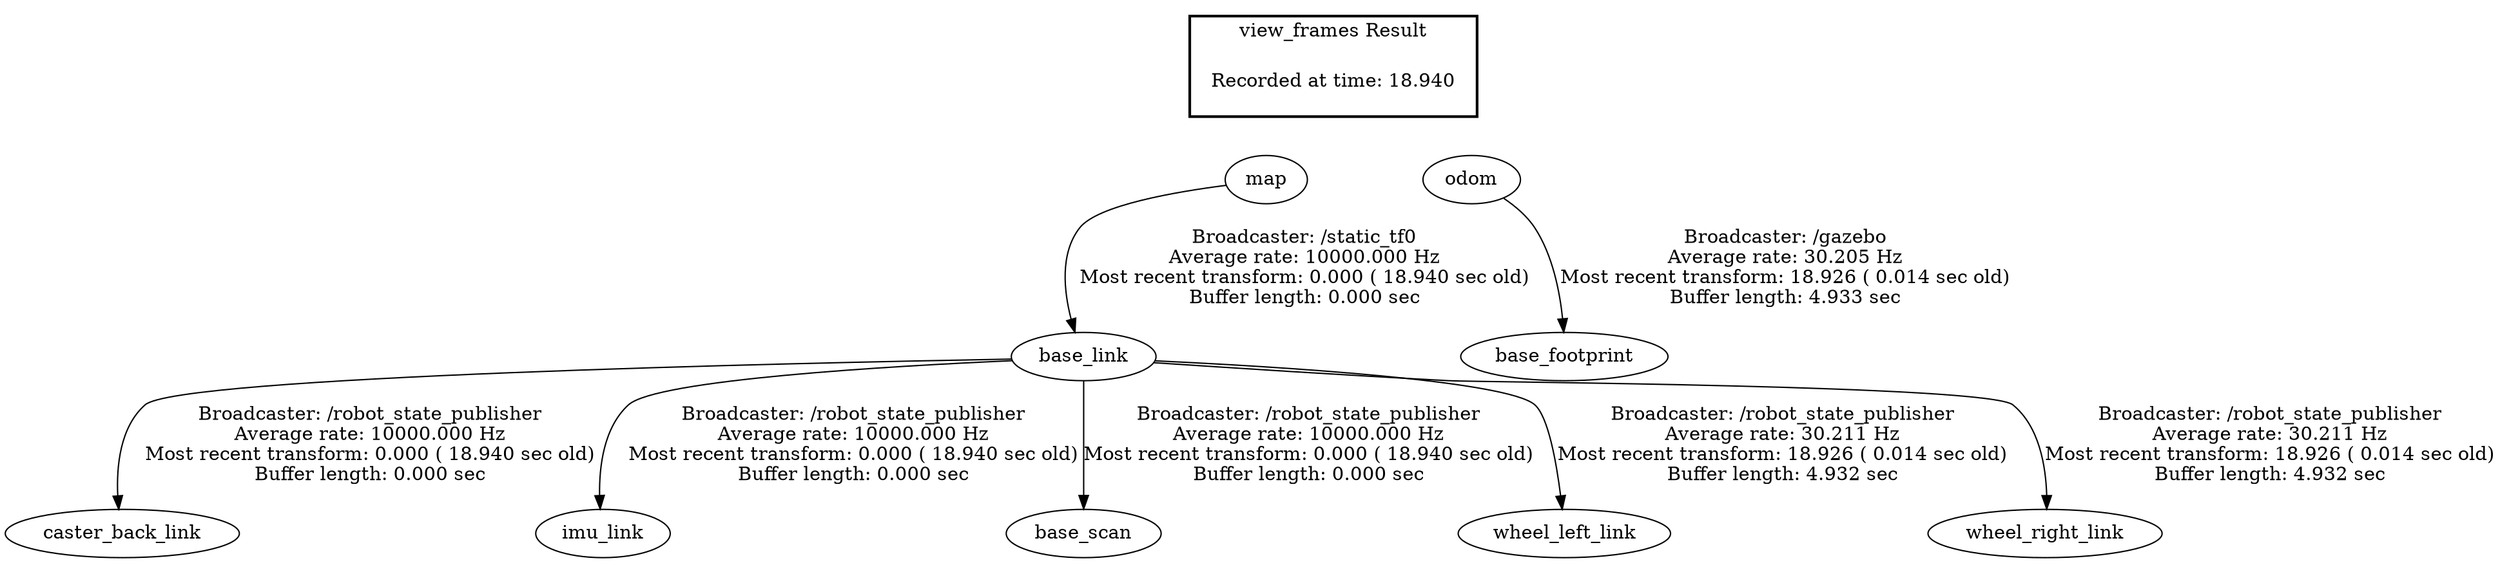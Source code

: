 digraph G {
"map" -> "base_link"[label="Broadcaster: /static_tf0\nAverage rate: 10000.000 Hz\nMost recent transform: 0.000 ( 18.940 sec old)\nBuffer length: 0.000 sec\n"];
"odom" -> "base_footprint"[label="Broadcaster: /gazebo\nAverage rate: 30.205 Hz\nMost recent transform: 18.926 ( 0.014 sec old)\nBuffer length: 4.933 sec\n"];
"base_link" -> "caster_back_link"[label="Broadcaster: /robot_state_publisher\nAverage rate: 10000.000 Hz\nMost recent transform: 0.000 ( 18.940 sec old)\nBuffer length: 0.000 sec\n"];
"base_link" -> "imu_link"[label="Broadcaster: /robot_state_publisher\nAverage rate: 10000.000 Hz\nMost recent transform: 0.000 ( 18.940 sec old)\nBuffer length: 0.000 sec\n"];
"base_link" -> "base_scan"[label="Broadcaster: /robot_state_publisher\nAverage rate: 10000.000 Hz\nMost recent transform: 0.000 ( 18.940 sec old)\nBuffer length: 0.000 sec\n"];
"base_link" -> "wheel_left_link"[label="Broadcaster: /robot_state_publisher\nAverage rate: 30.211 Hz\nMost recent transform: 18.926 ( 0.014 sec old)\nBuffer length: 4.932 sec\n"];
"base_link" -> "wheel_right_link"[label="Broadcaster: /robot_state_publisher\nAverage rate: 30.211 Hz\nMost recent transform: 18.926 ( 0.014 sec old)\nBuffer length: 4.932 sec\n"];
edge [style=invis];
 subgraph cluster_legend { style=bold; color=black; label ="view_frames Result";
"Recorded at time: 18.940"[ shape=plaintext ] ;
 }->"odom";
edge [style=invis];
 subgraph cluster_legend { style=bold; color=black; label ="view_frames Result";
"Recorded at time: 18.940"[ shape=plaintext ] ;
 }->"map";
}